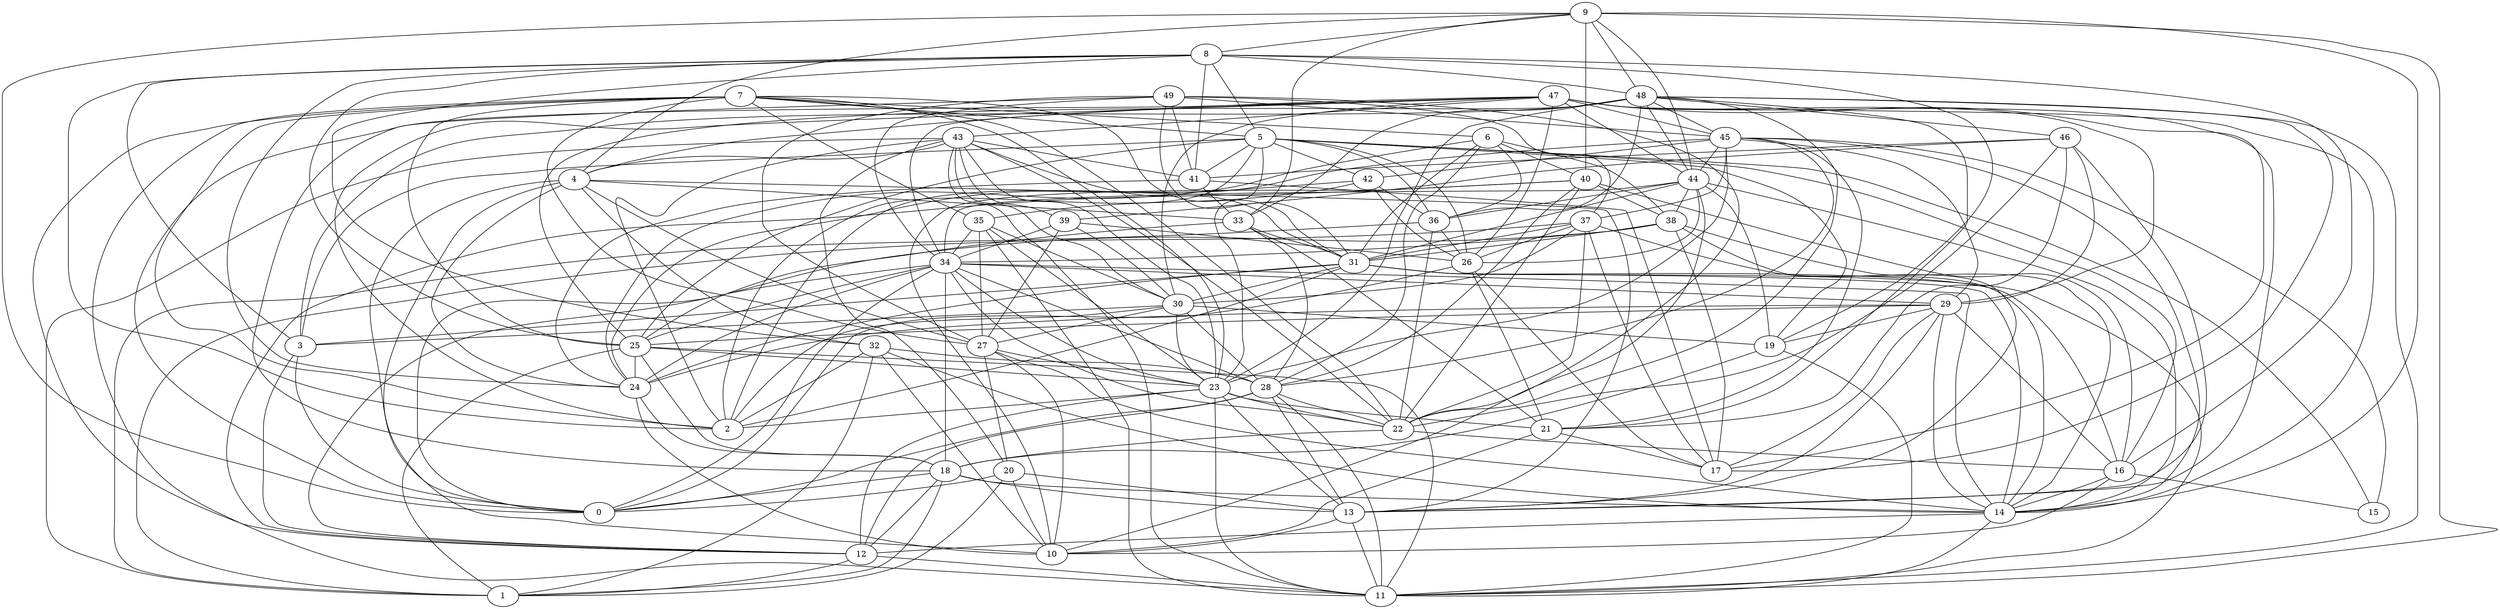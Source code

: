digraph GG_graph {

subgraph G_graph {
edge [color = black]
"44" -> "26" [dir = none]
"44" -> "10" [dir = none]
"9" -> "33" [dir = none]
"9" -> "40" [dir = none]
"33" -> "21" [dir = none]
"33" -> "28" [dir = none]
"48" -> "33" [dir = none]
"48" -> "45" [dir = none]
"48" -> "11" [dir = none]
"48" -> "21" [dir = none]
"48" -> "23" [dir = none]
"48" -> "22" [dir = none]
"49" -> "34" [dir = none]
"49" -> "31" [dir = none]
"42" -> "24" [dir = none]
"42" -> "35" [dir = none]
"42" -> "26" [dir = none]
"32" -> "1" [dir = none]
"32" -> "10" [dir = none]
"26" -> "0" [dir = none]
"37" -> "31" [dir = none]
"37" -> "17" [dir = none]
"37" -> "22" [dir = none]
"37" -> "30" [dir = none]
"37" -> "26" [dir = none]
"6" -> "36" [dir = none]
"6" -> "40" [dir = none]
"30" -> "3" [dir = none]
"30" -> "23" [dir = none]
"30" -> "28" [dir = none]
"30" -> "2" [dir = none]
"45" -> "15" [dir = none]
"45" -> "28" [dir = none]
"45" -> "14" [dir = none]
"45" -> "2" [dir = none]
"23" -> "2" [dir = none]
"23" -> "13" [dir = none]
"38" -> "14" [dir = none]
"38" -> "34" [dir = none]
"38" -> "31" [dir = none]
"8" -> "19" [dir = none]
"8" -> "16" [dir = none]
"8" -> "25" [dir = none]
"8" -> "5" [dir = none]
"8" -> "41" [dir = none]
"5" -> "23" [dir = none]
"5" -> "25" [dir = none]
"5" -> "15" [dir = none]
"5" -> "19" [dir = none]
"46" -> "39" [dir = none]
"46" -> "41" [dir = none]
"28" -> "11" [dir = none]
"28" -> "12" [dir = none]
"28" -> "13" [dir = none]
"41" -> "17" [dir = none]
"7" -> "25" [dir = none]
"7" -> "31" [dir = none]
"29" -> "19" [dir = none]
"20" -> "13" [dir = none]
"20" -> "10" [dir = none]
"20" -> "0" [dir = none]
"31" -> "2" [dir = none]
"31" -> "3" [dir = none]
"31" -> "24" [dir = none]
"27" -> "10" [dir = none]
"27" -> "14" [dir = none]
"27" -> "20" [dir = none]
"35" -> "34" [dir = none]
"35" -> "27" [dir = none]
"40" -> "22" [dir = none]
"40" -> "12" [dir = none]
"40" -> "10" [dir = none]
"22" -> "16" [dir = none]
"4" -> "32" [dir = none]
"4" -> "10" [dir = none]
"18" -> "14" [dir = none]
"25" -> "11" [dir = none]
"25" -> "23" [dir = none]
"25" -> "18" [dir = none]
"25" -> "1" [dir = none]
"43" -> "1" [dir = none]
"43" -> "39" [dir = none]
"36" -> "26" [dir = none]
"36" -> "22" [dir = none]
"39" -> "26" [dir = none]
"39" -> "30" [dir = none]
"47" -> "43" [dir = none]
"47" -> "0" [dir = none]
"47" -> "34" [dir = none]
"47" -> "17" [dir = none]
"14" -> "12" [dir = none]
"14" -> "11" [dir = none]
"34" -> "29" [dir = none]
"34" -> "0" [dir = none]
"34" -> "22" [dir = none]
"34" -> "23" [dir = none]
"34" -> "25" [dir = none]
"34" -> "28" [dir = none]
"19" -> "11" [dir = none]
"16" -> "14" [dir = none]
"47" -> "44" [dir = none]
"45" -> "29" [dir = none]
"43" -> "20" [dir = none]
"22" -> "18" [dir = none]
"49" -> "41" [dir = none]
"47" -> "2" [dir = none]
"46" -> "13" [dir = none]
"29" -> "14" [dir = none]
"47" -> "45" [dir = none]
"4" -> "0" [dir = none]
"44" -> "34" [dir = none]
"47" -> "14" [dir = none]
"40" -> "38" [dir = none]
"3" -> "0" [dir = none]
"35" -> "23" [dir = none]
"20" -> "1" [dir = none]
"43" -> "30" [dir = none]
"43" -> "31" [dir = none]
"33" -> "25" [dir = none]
"31" -> "30" [dir = none]
"43" -> "23" [dir = none]
"40" -> "16" [dir = none]
"5" -> "26" [dir = none]
"3" -> "12" [dir = none]
"34" -> "14" [dir = none]
"23" -> "22" [dir = none]
"23" -> "11" [dir = none]
"38" -> "17" [dir = none]
"44" -> "19" [dir = none]
"18" -> "0" [dir = none]
"23" -> "12" [dir = none]
"41" -> "33" [dir = none]
"21" -> "17" [dir = none]
"32" -> "2" [dir = none]
"19" -> "18" [dir = none]
"36" -> "1" [dir = none]
"9" -> "0" [dir = none]
"9" -> "48" [dir = none]
"45" -> "37" [dir = none]
"7" -> "27" [dir = none]
"32" -> "14" [dir = none]
"49" -> "37" [dir = none]
"38" -> "13" [dir = none]
"47" -> "26" [dir = none]
"28" -> "22" [dir = none]
"43" -> "41" [dir = none]
"37" -> "14" [dir = none]
"27" -> "23" [dir = none]
"18" -> "12" [dir = none]
"25" -> "24" [dir = none]
"48" -> "17" [dir = none]
"18" -> "13" [dir = none]
"47" -> "30" [dir = none]
"29" -> "24" [dir = none]
"7" -> "5" [dir = none]
"48" -> "46" [dir = none]
"8" -> "48" [dir = none]
"48" -> "25" [dir = none]
"16" -> "10" [dir = none]
"45" -> "42" [dir = none]
"5" -> "41" [dir = none]
"31" -> "14" [dir = none]
"39" -> "34" [dir = none]
"46" -> "22" [dir = none]
"31" -> "11" [dir = none]
"9" -> "8" [dir = none]
"46" -> "29" [dir = none]
"49" -> "45" [dir = none]
"5" -> "36" [dir = none]
"9" -> "11" [dir = none]
"7" -> "2" [dir = none]
"45" -> "44" [dir = none]
"26" -> "21" [dir = none]
"29" -> "17" [dir = none]
"43" -> "2" [dir = none]
"5" -> "2" [dir = none]
"4" -> "27" [dir = none]
"39" -> "27" [dir = none]
"6" -> "31" [dir = none]
"6" -> "38" [dir = none]
"47" -> "13" [dir = none]
"30" -> "19" [dir = none]
"5" -> "16" [dir = none]
"7" -> "12" [dir = none]
"34" -> "12" [dir = none]
"8" -> "32" [dir = none]
"47" -> "29" [dir = none]
"7" -> "23" [dir = none]
"44" -> "38" [dir = none]
"6" -> "24" [dir = none]
"21" -> "10" [dir = none]
"48" -> "36" [dir = none]
"6" -> "28" [dir = none]
"46" -> "21" [dir = none]
"47" -> "4" [dir = none]
"4" -> "33" [dir = none]
"7" -> "6" [dir = none]
"44" -> "31" [dir = none]
"34" -> "18" [dir = none]
"18" -> "1" [dir = none]
"40" -> "28" [dir = none]
"13" -> "10" [dir = none]
"28" -> "0" [dir = none]
"4" -> "24" [dir = none]
"30" -> "27" [dir = none]
"12" -> "1" [dir = none]
"34" -> "24" [dir = none]
"35" -> "30" [dir = none]
"43" -> "22" [dir = none]
"29" -> "25" [dir = none]
"42" -> "36" [dir = none]
"49" -> "18" [dir = none]
"16" -> "15" [dir = none]
"43" -> "4" [dir = none]
"48" -> "44" [dir = none]
"7" -> "22" [dir = none]
"5" -> "3" [dir = none]
"24" -> "18" [dir = none]
"45" -> "23" [dir = none]
"26" -> "17" [dir = none]
"7" -> "35" [dir = none]
"24" -> "10" [dir = none]
"29" -> "16" [dir = none]
"7" -> "11" [dir = none]
"49" -> "22" [dir = none]
"49" -> "27" [dir = none]
"45" -> "21" [dir = none]
"33" -> "31" [dir = none]
"8" -> "3" [dir = none]
"32" -> "28" [dir = none]
"9" -> "4" [dir = none]
"38" -> "0" [dir = none]
"44" -> "14" [dir = none]
"5" -> "42" [dir = none]
"29" -> "13" [dir = none]
"35" -> "11" [dir = none]
"8" -> "24" [dir = none]
"9" -> "14" [dir = none]
"44" -> "36" [dir = none]
"9" -> "44" [dir = none]
"31" -> "16" [dir = none]
"8" -> "2" [dir = none]
"37" -> "1" [dir = none]
"43" -> "11" [dir = none]
"23" -> "21" [dir = none]
"12" -> "11" [dir = none]
"48" -> "3" [dir = none]
"41" -> "24" [dir = none]
"4" -> "13" [dir = none]
"13" -> "11" [dir = none]
}

}
